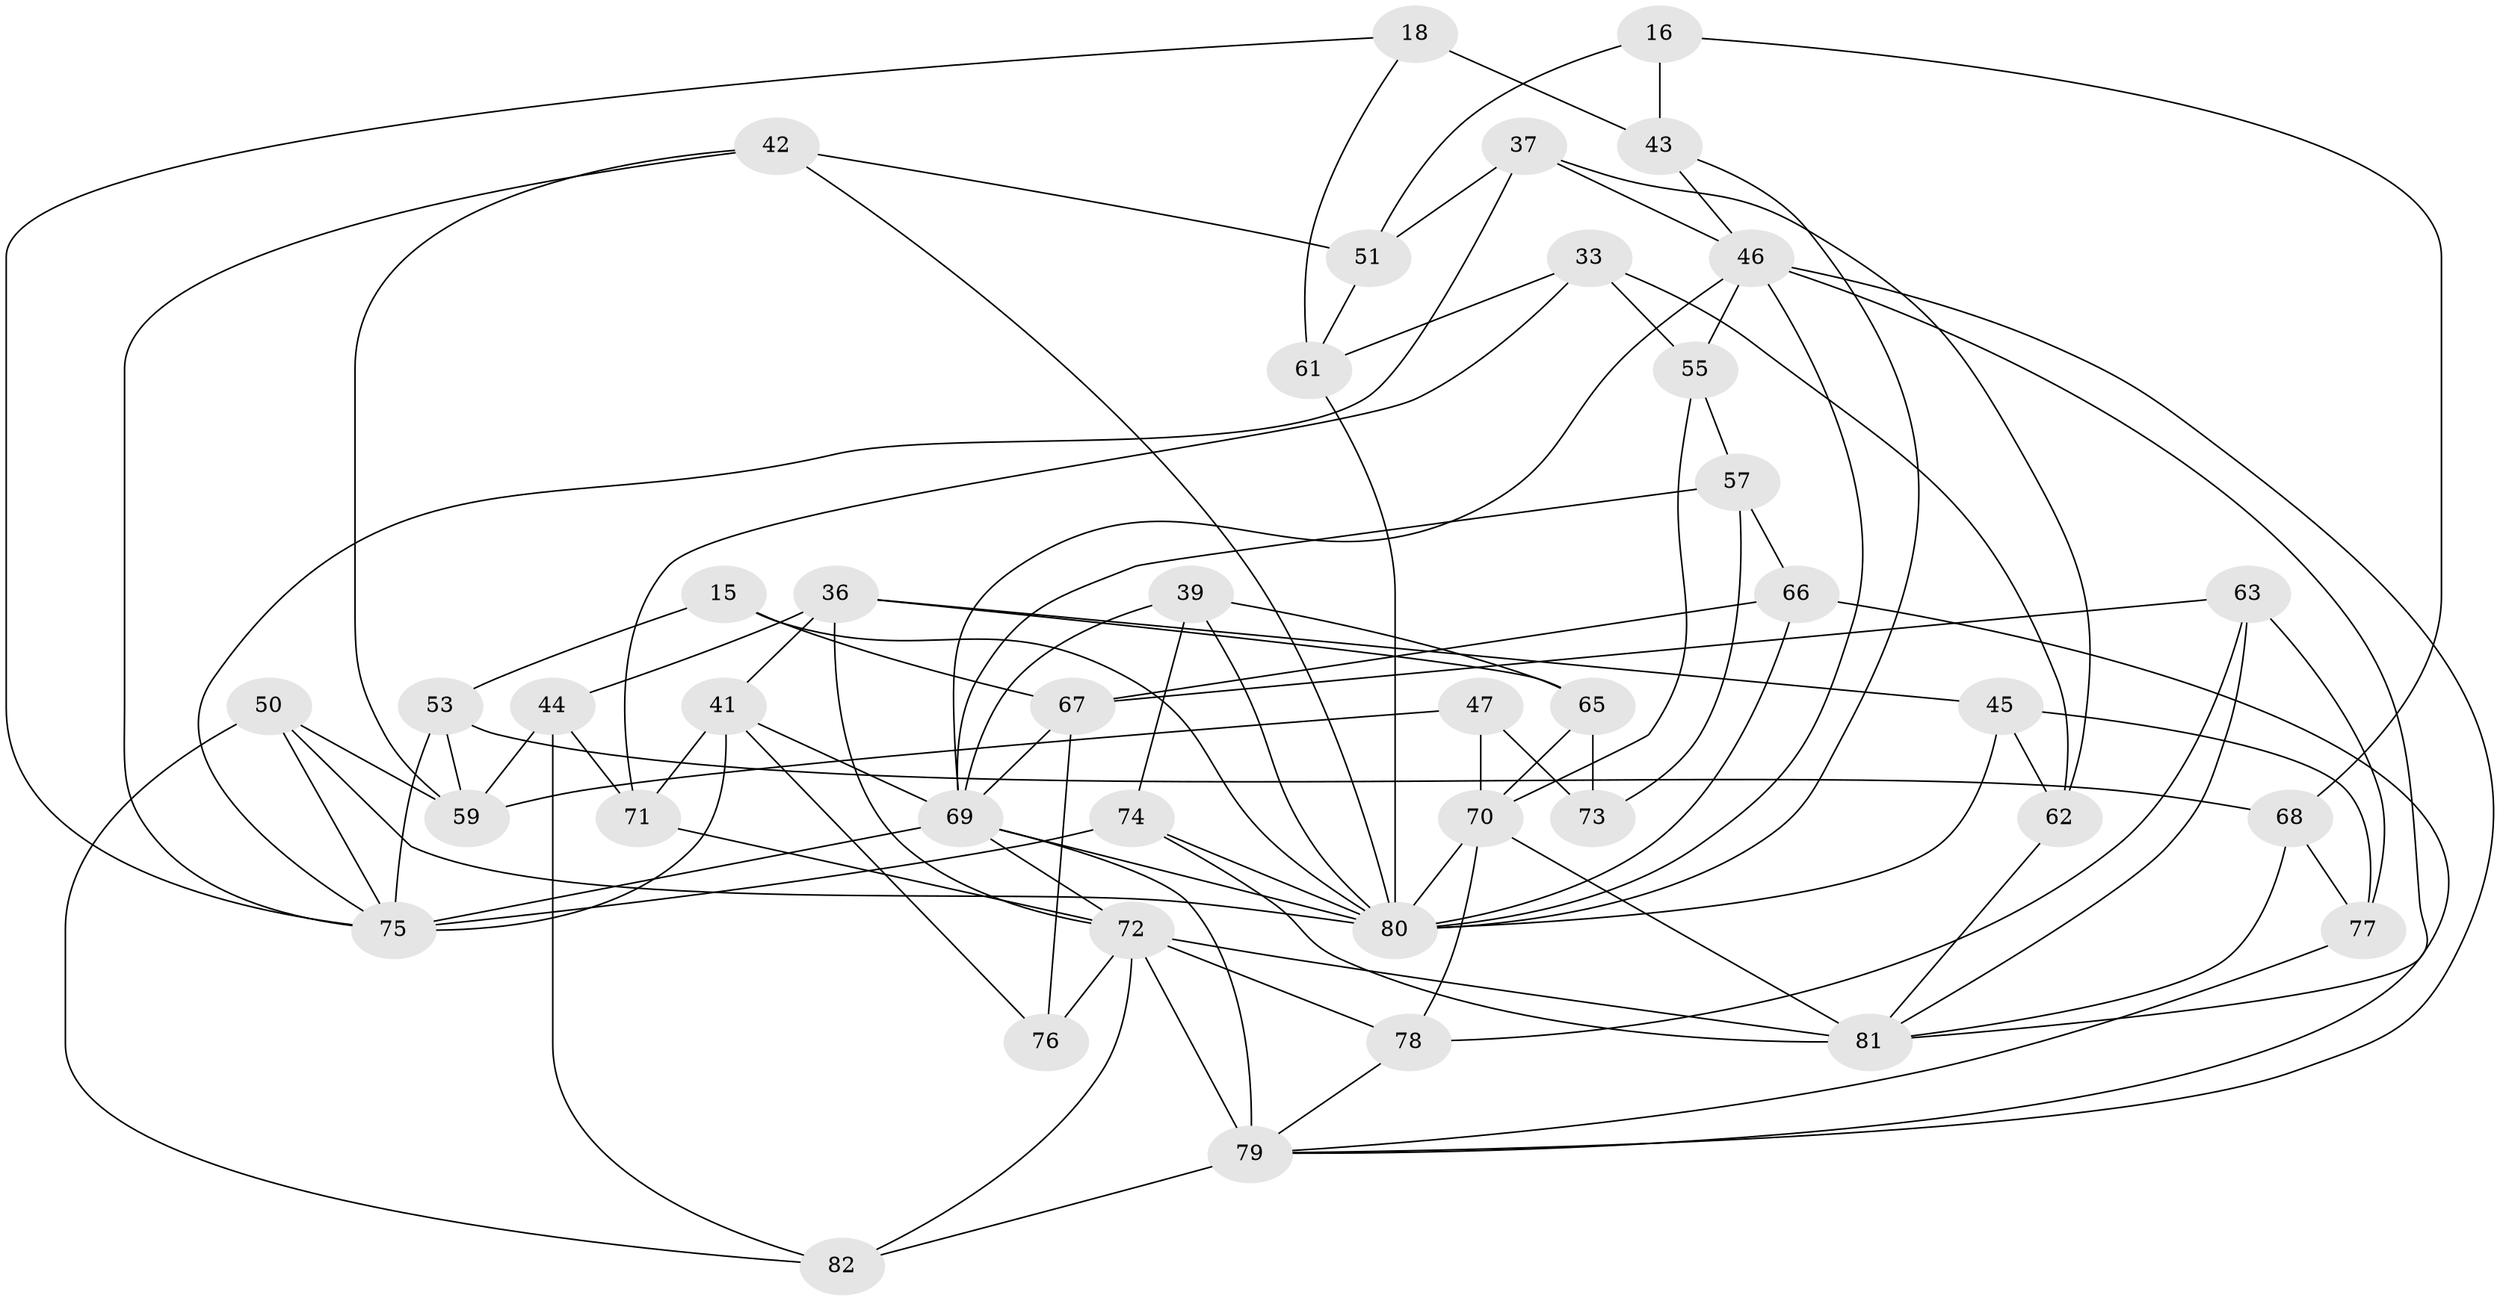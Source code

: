 // original degree distribution, {4: 1.0}
// Generated by graph-tools (version 1.1) at 2025/58/03/09/25 04:58:25]
// undirected, 41 vertices, 97 edges
graph export_dot {
graph [start="1"]
  node [color=gray90,style=filled];
  15;
  16;
  18;
  33;
  36 [super="+35"];
  37;
  39 [super="+10"];
  41 [super="+9+12"];
  42;
  43 [super="+24"];
  44;
  45;
  46 [super="+19+31"];
  47;
  50;
  51;
  53;
  55;
  57;
  59 [super="+2"];
  61;
  62;
  63;
  65 [super="+22"];
  66;
  67 [super="+14"];
  68;
  69 [super="+8+52+49"];
  70 [super="+48"];
  71;
  72 [super="+13+64"];
  73;
  74 [super="+1"];
  75 [super="+38"];
  76 [super="+25"];
  77;
  78;
  79 [super="+27+60+58"];
  80 [super="+32+40+54"];
  81 [super="+56"];
  82;
  15 -- 67 [weight=2];
  15 -- 53;
  15 -- 80;
  16 -- 68;
  16 -- 51;
  16 -- 43 [weight=2];
  18 -- 43 [weight=2];
  18 -- 61;
  18 -- 75;
  33 -- 61;
  33 -- 71;
  33 -- 62;
  33 -- 55;
  36 -- 45;
  36 -- 41 [weight=2];
  36 -- 65;
  36 -- 44;
  36 -- 72;
  37 -- 62;
  37 -- 46;
  37 -- 51;
  37 -- 75;
  39 -- 65 [weight=2];
  39 -- 74 [weight=2];
  39 -- 69;
  39 -- 80;
  41 -- 71;
  41 -- 76;
  41 -- 69 [weight=3];
  41 -- 75;
  42 -- 75;
  42 -- 51;
  42 -- 59;
  42 -- 80;
  43 -- 80;
  43 -- 46;
  44 -- 59;
  44 -- 82;
  44 -- 71;
  45 -- 77;
  45 -- 62;
  45 -- 80;
  46 -- 69;
  46 -- 81 [weight=2];
  46 -- 55;
  46 -- 80;
  46 -- 79;
  47 -- 70;
  47 -- 73;
  47 -- 59 [weight=2];
  50 -- 82;
  50 -- 80;
  50 -- 75;
  50 -- 59;
  51 -- 61;
  53 -- 68;
  53 -- 59;
  53 -- 75;
  55 -- 57;
  55 -- 70;
  57 -- 73;
  57 -- 66;
  57 -- 69;
  61 -- 80;
  62 -- 81;
  63 -- 67;
  63 -- 77;
  63 -- 78;
  63 -- 81;
  65 -- 73 [weight=2];
  65 -- 70;
  66 -- 67;
  66 -- 79;
  66 -- 80;
  67 -- 76;
  67 -- 69;
  68 -- 77;
  68 -- 81;
  69 -- 79 [weight=4];
  69 -- 72 [weight=2];
  69 -- 80 [weight=3];
  69 -- 75 [weight=2];
  70 -- 78;
  70 -- 81;
  70 -- 80 [weight=3];
  71 -- 72;
  72 -- 78;
  72 -- 76 [weight=4];
  72 -- 81 [weight=3];
  72 -- 82;
  72 -- 79;
  74 -- 81;
  74 -- 80;
  74 -- 75 [weight=2];
  77 -- 79;
  78 -- 79;
  79 -- 82;
}
